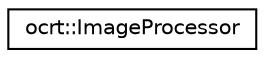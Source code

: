 digraph "Graphical Class Hierarchy"
{
 // LATEX_PDF_SIZE
  edge [fontname="Helvetica",fontsize="10",labelfontname="Helvetica",labelfontsize="10"];
  node [fontname="Helvetica",fontsize="10",shape=record];
  rankdir="LR";
  Node0 [label="ocrt::ImageProcessor",height=0.2,width=0.4,color="black", fillcolor="white", style="filled",URL="$classocrt_1_1_image_processor.html",tooltip=" "];
}
